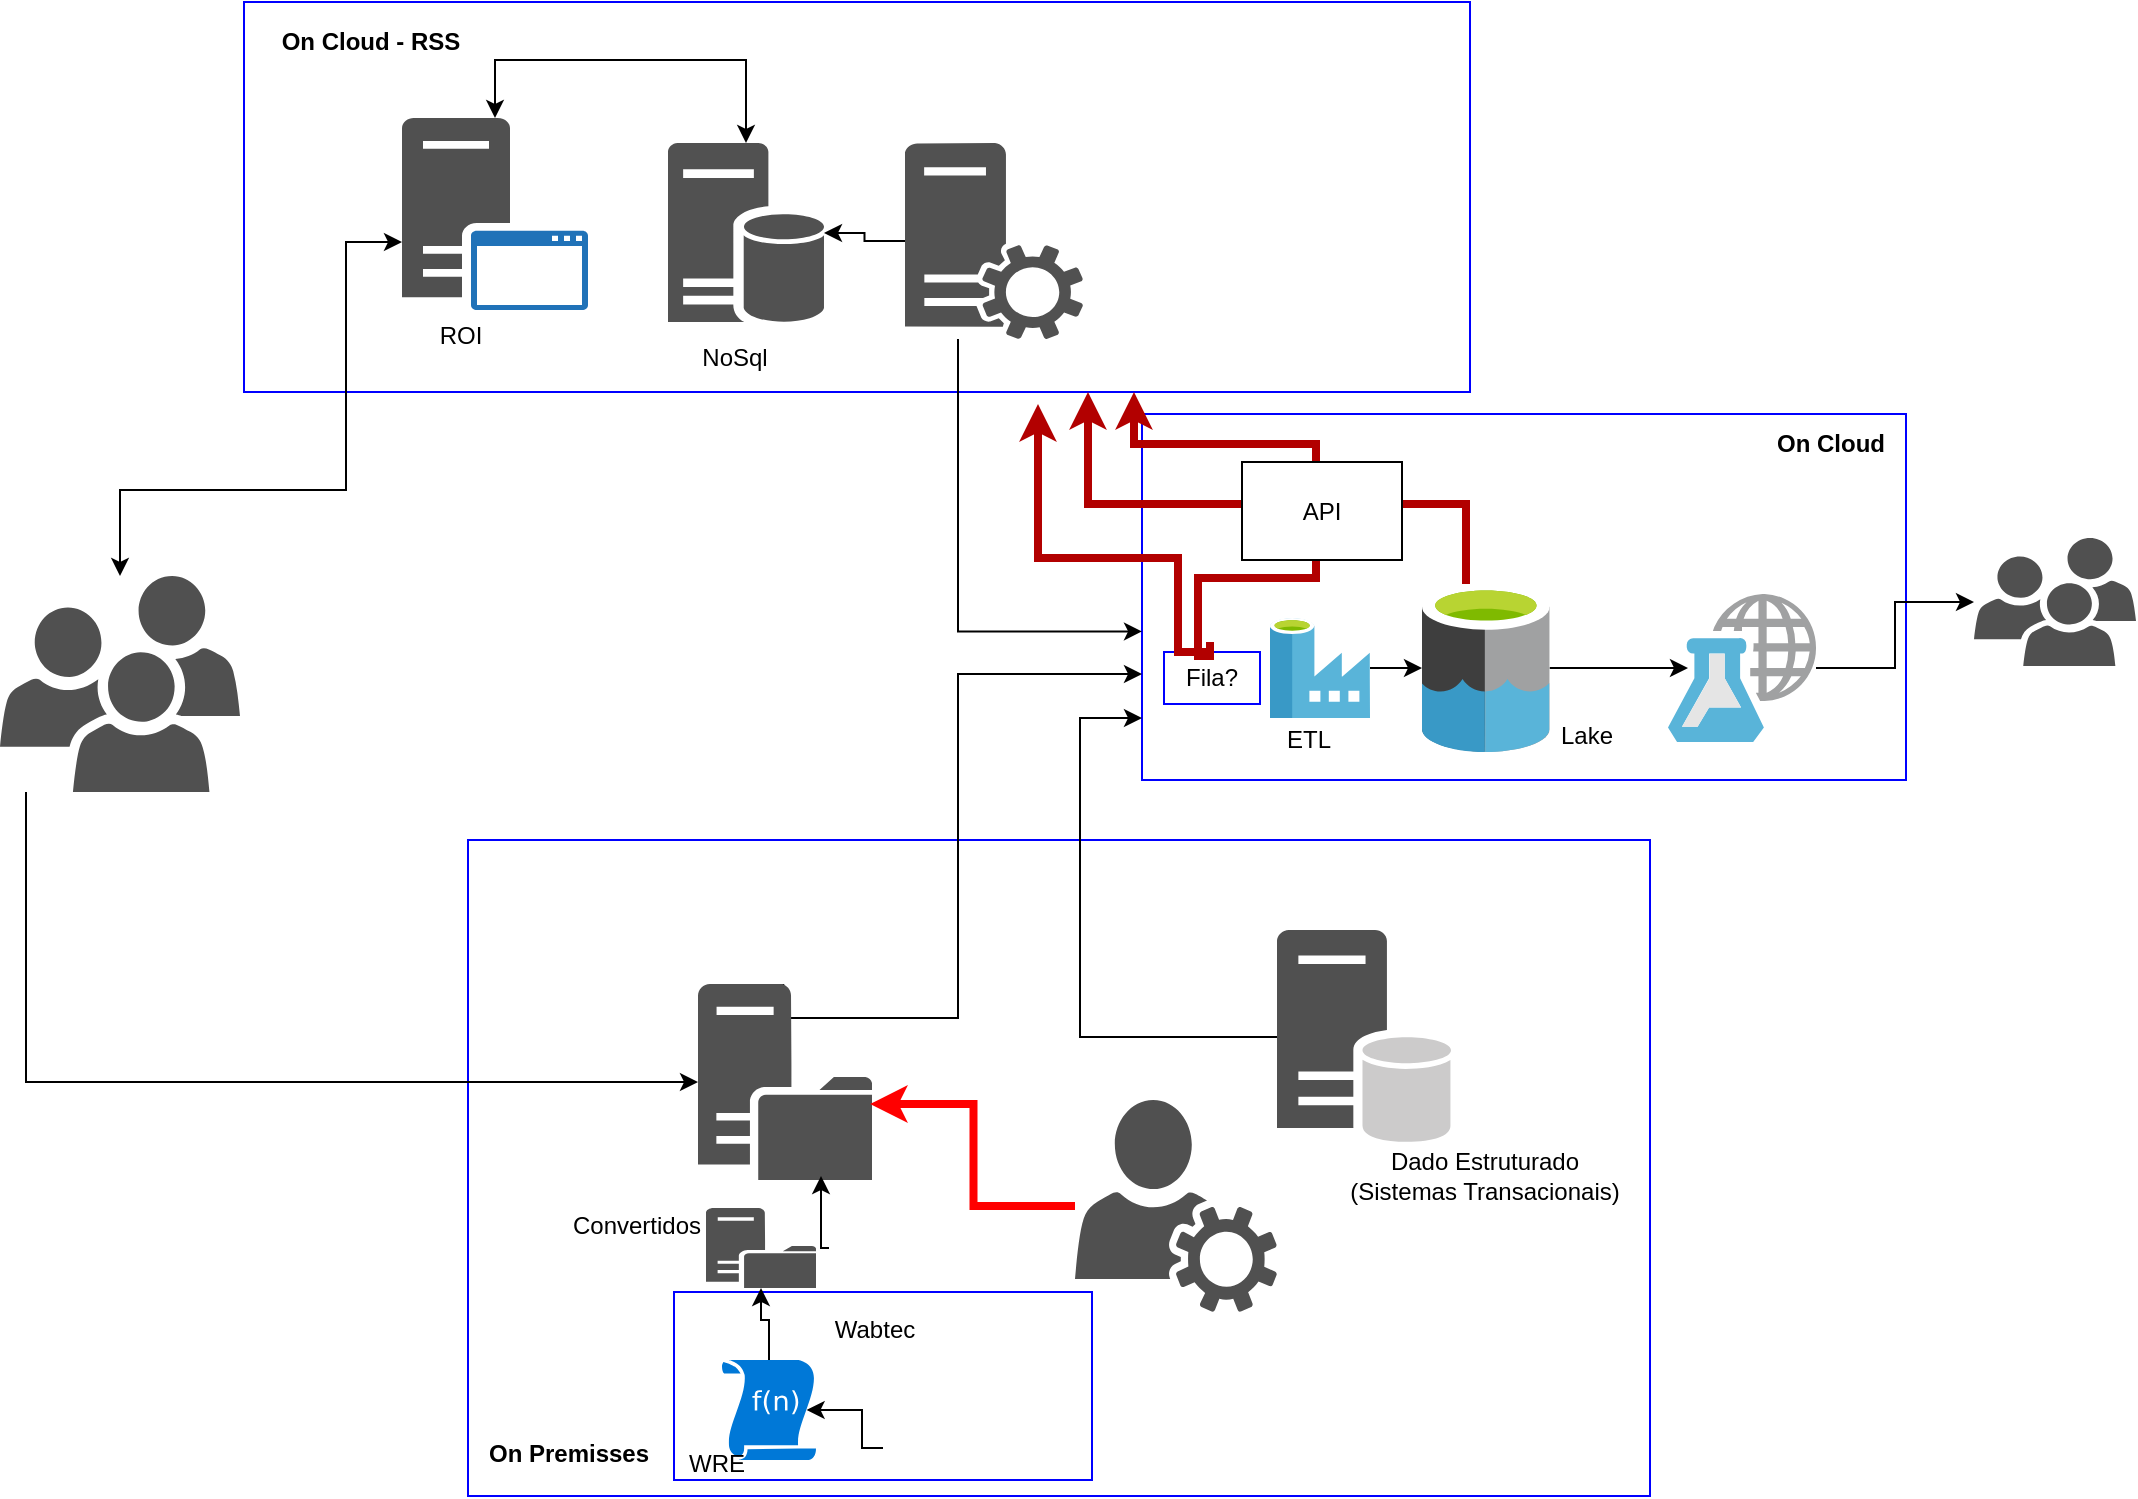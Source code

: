 <mxfile version="13.1.1" type="github">
  <diagram id="WI9T0HZ2pTsCkuznbFz-" name="Page-1">
    <mxGraphModel dx="1108" dy="482" grid="0" gridSize="10" guides="1" tooltips="1" connect="1" arrows="1" fold="1" page="1" pageScale="1" pageWidth="1169" pageHeight="827" math="0" shadow="0">
      <root>
        <mxCell id="0" />
        <mxCell id="1" parent="0" />
        <mxCell id="lpPozyrtMz8kwE89SEvU-1" value="" style="rounded=0;whiteSpace=wrap;html=1;strokeColor=#0000FF;" parent="1" vertex="1">
          <mxGeometry x="310" y="492" width="591" height="328" as="geometry" />
        </mxCell>
        <mxCell id="UZnZhuJugHYH5vLNmMjo-27" value="" style="rounded=0;whiteSpace=wrap;html=1;strokeColor=#0000FF;" vertex="1" parent="1">
          <mxGeometry x="413" y="718" width="209" height="94" as="geometry" />
        </mxCell>
        <mxCell id="lpPozyrtMz8kwE89SEvU-22" value="" style="rounded=0;whiteSpace=wrap;html=1;strokeColor=#0000FF;" parent="1" vertex="1">
          <mxGeometry x="647" y="279" width="382" height="183" as="geometry" />
        </mxCell>
        <mxCell id="lpPozyrtMz8kwE89SEvU-2" value="" style="rounded=0;whiteSpace=wrap;html=1;strokeColor=#0000FF;" parent="1" vertex="1">
          <mxGeometry x="198" y="73" width="613" height="195" as="geometry" />
        </mxCell>
        <mxCell id="lpPozyrtMz8kwE89SEvU-28" style="edgeStyle=orthogonalEdgeStyle;rounded=0;orthogonalLoop=1;jettySize=auto;html=1;fillColor=#e51400;strokeColor=#B20000;strokeWidth=4;" parent="1" source="lpPozyrtMz8kwE89SEvU-31" target="lpPozyrtMz8kwE89SEvU-2" edge="1">
          <mxGeometry relative="1" as="geometry">
            <Array as="points">
              <mxPoint x="809" y="324" />
              <mxPoint x="620" y="324" />
            </Array>
          </mxGeometry>
        </mxCell>
        <mxCell id="UZnZhuJugHYH5vLNmMjo-41" style="edgeStyle=orthogonalEdgeStyle;rounded=0;orthogonalLoop=1;jettySize=auto;html=1;entryX=0;entryY=0.594;entryDx=0;entryDy=0;entryPerimeter=0;startArrow=none;startFill=0;strokeColor=#000000;strokeWidth=1;" edge="1" parent="1" source="n-V2UwCcqzzE48AcmJVq-3" target="lpPozyrtMz8kwE89SEvU-22">
          <mxGeometry relative="1" as="geometry">
            <Array as="points">
              <mxPoint x="555" y="387" />
            </Array>
          </mxGeometry>
        </mxCell>
        <mxCell id="n-V2UwCcqzzE48AcmJVq-3" value="" style="shadow=0;dashed=0;html=1;labelPosition=center;verticalLabelPosition=bottom;verticalAlign=top;align=center;strokeColor=none;shape=mxgraph.mscae.system_center.roles;fillColor=#515151;strokeColor=none;" parent="1" vertex="1">
          <mxGeometry x="528.5" y="143.5" width="89" height="98" as="geometry" />
        </mxCell>
        <mxCell id="n-V2UwCcqzzE48AcmJVq-4" value="" style="shadow=0;dashed=0;html=1;labelPosition=center;verticalLabelPosition=bottom;verticalAlign=top;align=center;shape=mxgraph.mscae.enterprise.database_server;fillColor=#515151;strokeColor=none;" parent="1" vertex="1">
          <mxGeometry x="410" y="143.5" width="78" height="90" as="geometry" />
        </mxCell>
        <mxCell id="n-V2UwCcqzzE48AcmJVq-47" style="edgeStyle=orthogonalEdgeStyle;rounded=0;orthogonalLoop=1;jettySize=auto;html=1;exitX=0.49;exitY=0;exitDx=0;exitDy=0;exitPerimeter=0;" parent="1" source="n-V2UwCcqzzE48AcmJVq-7" target="lpPozyrtMz8kwE89SEvU-22" edge="1">
          <mxGeometry relative="1" as="geometry">
            <mxPoint x="638" y="436" as="targetPoint" />
            <Array as="points">
              <mxPoint x="468" y="581" />
              <mxPoint x="555" y="581" />
              <mxPoint x="555" y="409" />
            </Array>
          </mxGeometry>
        </mxCell>
        <mxCell id="n-V2UwCcqzzE48AcmJVq-7" value="" style="shadow=0;dashed=0;html=1;labelPosition=center;verticalLabelPosition=bottom;verticalAlign=top;align=center;strokeColor=none;shape=mxgraph.mscae.system_center.distribution_point;fillColor=#515151;strokeColor=none;" parent="1" vertex="1">
          <mxGeometry x="425" y="564" width="87" height="98" as="geometry" />
        </mxCell>
        <mxCell id="n-V2UwCcqzzE48AcmJVq-12" style="edgeStyle=orthogonalEdgeStyle;rounded=0;orthogonalLoop=1;jettySize=auto;html=1;entryX=1;entryY=0.5;entryDx=0;entryDy=0;entryPerimeter=0;exitX=0;exitY=0.5;exitDx=0;exitDy=0;exitPerimeter=0;" parent="1" target="n-V2UwCcqzzE48AcmJVq-4" edge="1" source="n-V2UwCcqzzE48AcmJVq-3">
          <mxGeometry relative="1" as="geometry">
            <mxPoint x="613" y="192.941" as="sourcePoint" />
          </mxGeometry>
        </mxCell>
        <mxCell id="UZnZhuJugHYH5vLNmMjo-42" style="edgeStyle=orthogonalEdgeStyle;rounded=0;orthogonalLoop=1;jettySize=auto;html=1;startArrow=none;startFill=0;strokeColor=#000000;strokeWidth=1;" edge="1" parent="1" source="n-V2UwCcqzzE48AcmJVq-9" target="lpPozyrtMz8kwE89SEvU-22">
          <mxGeometry relative="1" as="geometry">
            <Array as="points">
              <mxPoint x="616" y="591" />
              <mxPoint x="616" y="431" />
            </Array>
          </mxGeometry>
        </mxCell>
        <mxCell id="n-V2UwCcqzzE48AcmJVq-9" value="" style="shadow=0;dashed=0;html=1;strokeColor=none;fillColor=#505050;labelPosition=center;verticalLabelPosition=bottom;verticalAlign=top;outlineConnect=0;align=center;shape=mxgraph.office.databases.database_server_ghosted;" parent="1" vertex="1">
          <mxGeometry x="714.5" y="537" width="87" height="107" as="geometry" />
        </mxCell>
        <mxCell id="n-V2UwCcqzzE48AcmJVq-22" value="" style="shape=image;html=1;verticalAlign=top;verticalLabelPosition=bottom;labelBackgroundColor=#ffffff;imageAspect=0;aspect=fixed;image=https://cdn4.iconfinder.com/data/icons/adiante-apps-app-templates-incos-in-grey/128/app_type_public_transport_512px_GREY.png" parent="1" vertex="1">
          <mxGeometry x="508.5" y="728" width="109" height="84.86" as="geometry" />
        </mxCell>
        <mxCell id="lpPozyrtMz8kwE89SEvU-15" style="edgeStyle=orthogonalEdgeStyle;rounded=0;orthogonalLoop=1;jettySize=auto;html=1;startArrow=classic;startFill=1;" parent="1" source="n-V2UwCcqzzE48AcmJVq-33" target="n-V2UwCcqzzE48AcmJVq-4" edge="1">
          <mxGeometry relative="1" as="geometry">
            <Array as="points">
              <mxPoint x="421" y="102" />
              <mxPoint x="729" y="102" />
            </Array>
          </mxGeometry>
        </mxCell>
        <mxCell id="n-V2UwCcqzzE48AcmJVq-33" value="" style="pointerEvents=1;shadow=0;dashed=0;html=1;strokeColor=none;fillColor=#505050;labelPosition=center;verticalLabelPosition=bottom;verticalAlign=top;outlineConnect=0;align=center;shape=mxgraph.office.servers.application_server_blue;" parent="1" vertex="1">
          <mxGeometry x="277" y="131" width="93" height="96" as="geometry" />
        </mxCell>
        <mxCell id="n-V2UwCcqzzE48AcmJVq-60" style="edgeStyle=orthogonalEdgeStyle;rounded=0;orthogonalLoop=1;jettySize=auto;html=1;entryX=0.989;entryY=0.612;entryDx=0;entryDy=0;entryPerimeter=0;strokeWidth=4;strokeColor=#FF0000;" parent="1" source="n-V2UwCcqzzE48AcmJVq-36" edge="1" target="n-V2UwCcqzzE48AcmJVq-7">
          <mxGeometry relative="1" as="geometry">
            <mxPoint x="555" y="564.941" as="targetPoint" />
          </mxGeometry>
        </mxCell>
        <mxCell id="n-V2UwCcqzzE48AcmJVq-36" value="" style="pointerEvents=1;shadow=0;dashed=0;html=1;strokeColor=none;fillColor=#505050;labelPosition=center;verticalLabelPosition=bottom;verticalAlign=top;outlineConnect=0;align=center;shape=mxgraph.office.users.user_services;" parent="1" vertex="1">
          <mxGeometry x="613.5" y="622" width="101" height="106" as="geometry" />
        </mxCell>
        <mxCell id="n-V2UwCcqzzE48AcmJVq-46" style="edgeStyle=orthogonalEdgeStyle;rounded=0;orthogonalLoop=1;jettySize=auto;html=1;startArrow=classic;startFill=1;" parent="1" source="n-V2UwCcqzzE48AcmJVq-45" target="n-V2UwCcqzzE48AcmJVq-33" edge="1">
          <mxGeometry relative="1" as="geometry">
            <Array as="points">
              <mxPoint x="249" y="317" />
              <mxPoint x="249" y="193" />
            </Array>
          </mxGeometry>
        </mxCell>
        <mxCell id="UZnZhuJugHYH5vLNmMjo-1" style="edgeStyle=orthogonalEdgeStyle;rounded=0;orthogonalLoop=1;jettySize=auto;html=1;entryX=0;entryY=0.5;entryDx=0;entryDy=0;entryPerimeter=0;" edge="1" parent="1" source="n-V2UwCcqzzE48AcmJVq-45" target="n-V2UwCcqzzE48AcmJVq-7">
          <mxGeometry relative="1" as="geometry">
            <Array as="points">
              <mxPoint x="89" y="613" />
            </Array>
          </mxGeometry>
        </mxCell>
        <mxCell id="n-V2UwCcqzzE48AcmJVq-45" value="" style="pointerEvents=1;shadow=0;dashed=0;html=1;strokeColor=none;fillColor=#505050;labelPosition=center;verticalLabelPosition=bottom;verticalAlign=top;outlineConnect=0;align=center;shape=mxgraph.office.users.users;" parent="1" vertex="1">
          <mxGeometry x="76" y="360" width="120" height="108" as="geometry" />
        </mxCell>
        <mxCell id="lpPozyrtMz8kwE89SEvU-5" value="On Cloud - RSS" style="text;html=1;resizable=0;autosize=1;align=center;verticalAlign=middle;points=[];fillColor=none;strokeColor=none;rounded=0;fontStyle=1" parent="1" vertex="1">
          <mxGeometry x="211" y="84" width="99" height="18" as="geometry" />
        </mxCell>
        <mxCell id="lpPozyrtMz8kwE89SEvU-29" value="On Cloud" style="text;html=1;resizable=0;autosize=1;align=center;verticalAlign=middle;points=[];fillColor=none;strokeColor=none;rounded=0;fontStyle=1" parent="1" vertex="1">
          <mxGeometry x="959" y="285" width="64" height="18" as="geometry" />
        </mxCell>
        <mxCell id="lpPozyrtMz8kwE89SEvU-36" style="edgeStyle=orthogonalEdgeStyle;rounded=0;orthogonalLoop=1;jettySize=auto;html=1;" parent="1" source="lpPozyrtMz8kwE89SEvU-31" edge="1">
          <mxGeometry relative="1" as="geometry">
            <mxPoint x="920" y="406" as="targetPoint" />
          </mxGeometry>
        </mxCell>
        <mxCell id="lpPozyrtMz8kwE89SEvU-31" value="" style="aspect=fixed;html=1;points=[];align=center;image;fontSize=12;image=img/lib/mscae/Data_Lake.svg;" parent="1" vertex="1">
          <mxGeometry x="787" y="364" width="63.84" height="84" as="geometry" />
        </mxCell>
        <mxCell id="lpPozyrtMz8kwE89SEvU-33" style="edgeStyle=orthogonalEdgeStyle;rounded=0;orthogonalLoop=1;jettySize=auto;html=1;" parent="1" source="lpPozyrtMz8kwE89SEvU-32" target="lpPozyrtMz8kwE89SEvU-31" edge="1">
          <mxGeometry relative="1" as="geometry" />
        </mxCell>
        <mxCell id="lpPozyrtMz8kwE89SEvU-32" value="" style="aspect=fixed;html=1;points=[];align=center;image;fontSize=12;image=img/lib/mscae/Data_Factory.svg;" parent="1" vertex="1">
          <mxGeometry x="711" y="381" width="50" height="50" as="geometry" />
        </mxCell>
        <mxCell id="UZnZhuJugHYH5vLNmMjo-3" style="edgeStyle=orthogonalEdgeStyle;rounded=0;orthogonalLoop=1;jettySize=auto;html=1;" edge="1" parent="1" source="lpPozyrtMz8kwE89SEvU-35" target="UZnZhuJugHYH5vLNmMjo-2">
          <mxGeometry relative="1" as="geometry" />
        </mxCell>
        <mxCell id="lpPozyrtMz8kwE89SEvU-35" value="" style="aspect=fixed;html=1;points=[];align=center;image;fontSize=12;image=img/lib/mscae/Machine_Learning_Studio_Web_Services.svg;" parent="1" vertex="1">
          <mxGeometry x="910" y="369" width="74" height="74" as="geometry" />
        </mxCell>
        <mxCell id="UZnZhuJugHYH5vLNmMjo-2" value="" style="pointerEvents=1;shadow=0;dashed=0;html=1;strokeColor=none;fillColor=#505050;labelPosition=center;verticalLabelPosition=bottom;verticalAlign=top;outlineConnect=0;align=center;shape=mxgraph.office.users.users;" vertex="1" parent="1">
          <mxGeometry x="1063" y="341" width="81" height="64" as="geometry" />
        </mxCell>
        <mxCell id="UZnZhuJugHYH5vLNmMjo-8" value="NoSql" style="text;html=1;resizable=0;autosize=1;align=center;verticalAlign=middle;points=[];fillColor=none;strokeColor=none;rounded=0;" vertex="1" parent="1">
          <mxGeometry x="421" y="241.5" width="43" height="18" as="geometry" />
        </mxCell>
        <mxCell id="UZnZhuJugHYH5vLNmMjo-9" value="On Premisses" style="text;html=1;resizable=0;autosize=1;align=center;verticalAlign=middle;points=[];fillColor=none;strokeColor=none;rounded=0;fontStyle=1" vertex="1" parent="1">
          <mxGeometry x="315" y="790" width="90" height="18" as="geometry" />
        </mxCell>
        <mxCell id="UZnZhuJugHYH5vLNmMjo-10" value="ROI" style="text;html=1;resizable=0;autosize=1;align=center;verticalAlign=middle;points=[];fillColor=none;strokeColor=none;rounded=0;" vertex="1" parent="1">
          <mxGeometry x="290" y="231" width="31" height="18" as="geometry" />
        </mxCell>
        <mxCell id="UZnZhuJugHYH5vLNmMjo-14" value="ETL" style="text;html=1;resizable=0;autosize=1;align=center;verticalAlign=middle;points=[];fillColor=none;strokeColor=none;rounded=0;" vertex="1" parent="1">
          <mxGeometry x="714" y="433" width="32" height="18" as="geometry" />
        </mxCell>
        <mxCell id="UZnZhuJugHYH5vLNmMjo-29" style="edgeStyle=orthogonalEdgeStyle;rounded=0;orthogonalLoop=1;jettySize=auto;html=1;startArrow=none;startFill=0;strokeColor=#000000;strokeWidth=1;" edge="1" parent="1" source="UZnZhuJugHYH5vLNmMjo-16" target="UZnZhuJugHYH5vLNmMjo-30">
          <mxGeometry relative="1" as="geometry" />
        </mxCell>
        <mxCell id="UZnZhuJugHYH5vLNmMjo-16" value="" style="aspect=fixed;pointerEvents=1;shadow=0;dashed=0;html=1;strokeColor=none;labelPosition=center;verticalLabelPosition=bottom;verticalAlign=top;align=center;shape=mxgraph.mscae.enterprise.udf_function;fillColor=#0078D7;" vertex="1" parent="1">
          <mxGeometry x="437" y="752" width="47" height="50" as="geometry" />
        </mxCell>
        <mxCell id="UZnZhuJugHYH5vLNmMjo-17" value="WRE" style="text;html=1;resizable=0;autosize=1;align=center;verticalAlign=middle;points=[];fillColor=none;strokeColor=none;rounded=0;" vertex="1" parent="1">
          <mxGeometry x="415" y="795" width="38" height="18" as="geometry" />
        </mxCell>
        <mxCell id="UZnZhuJugHYH5vLNmMjo-22" value="Wabtec" style="text;html=1;resizable=0;autosize=1;align=center;verticalAlign=middle;points=[];fillColor=none;strokeColor=none;rounded=0;" vertex="1" parent="1">
          <mxGeometry x="488" y="728" width="50" height="18" as="geometry" />
        </mxCell>
        <mxCell id="UZnZhuJugHYH5vLNmMjo-28" style="edgeStyle=orthogonalEdgeStyle;rounded=0;orthogonalLoop=1;jettySize=auto;html=1;entryX=0.9;entryY=0.5;entryDx=0;entryDy=0;entryPerimeter=0;" edge="1" parent="1" target="UZnZhuJugHYH5vLNmMjo-16">
          <mxGeometry relative="1" as="geometry">
            <mxPoint x="517.5" y="796" as="sourcePoint" />
            <mxPoint x="485" y="759" as="targetPoint" />
            <Array as="points">
              <mxPoint x="507" y="796" />
              <mxPoint x="507" y="777" />
            </Array>
          </mxGeometry>
        </mxCell>
        <mxCell id="UZnZhuJugHYH5vLNmMjo-30" value="" style="shadow=0;dashed=0;html=1;labelPosition=center;verticalLabelPosition=bottom;verticalAlign=top;align=center;strokeColor=none;shape=mxgraph.mscae.system_center.distribution_point;fillColor=#515151;strokeColor=none;" vertex="1" parent="1">
          <mxGeometry x="429" y="676" width="55" height="40" as="geometry" />
        </mxCell>
        <mxCell id="UZnZhuJugHYH5vLNmMjo-33" value="Convertidos" style="text;html=1;resizable=0;autosize=1;align=center;verticalAlign=middle;points=[];fillColor=none;strokeColor=none;rounded=0;" vertex="1" parent="1">
          <mxGeometry x="357" y="676" width="74" height="18" as="geometry" />
        </mxCell>
        <mxCell id="UZnZhuJugHYH5vLNmMjo-36" style="edgeStyle=orthogonalEdgeStyle;rounded=0;orthogonalLoop=1;jettySize=auto;html=1;startArrow=none;startFill=0;strokeColor=#000000;strokeWidth=1;" edge="1" parent="1">
          <mxGeometry relative="1" as="geometry">
            <mxPoint x="490.5" y="696" as="sourcePoint" />
            <mxPoint x="486.5" y="660" as="targetPoint" />
          </mxGeometry>
        </mxCell>
        <mxCell id="UZnZhuJugHYH5vLNmMjo-43" value="Dado Estruturado&lt;br&gt;(Sistemas Transacionais)" style="text;html=1;resizable=0;autosize=1;align=center;verticalAlign=middle;points=[];fillColor=none;strokeColor=none;rounded=0;" vertex="1" parent="1">
          <mxGeometry x="745" y="644" width="145" height="32" as="geometry" />
        </mxCell>
        <mxCell id="UZnZhuJugHYH5vLNmMjo-44" value="Lake" style="text;html=1;resizable=0;autosize=1;align=center;verticalAlign=middle;points=[];fillColor=none;strokeColor=none;rounded=0;" vertex="1" parent="1">
          <mxGeometry x="850.84" y="431" width="36" height="18" as="geometry" />
        </mxCell>
        <mxCell id="UZnZhuJugHYH5vLNmMjo-45" value="Fila?" style="rounded=0;whiteSpace=wrap;html=1;strokeColor=#0000FF;" vertex="1" parent="1">
          <mxGeometry x="658" y="398" width="48" height="26" as="geometry" />
        </mxCell>
        <mxCell id="UZnZhuJugHYH5vLNmMjo-48" style="edgeStyle=orthogonalEdgeStyle;rounded=0;orthogonalLoop=1;jettySize=auto;html=1;fillColor=#e51400;strokeColor=#B20000;strokeWidth=4;exitX=0.5;exitY=0;exitDx=0;exitDy=0;" edge="1" parent="1" source="UZnZhuJugHYH5vLNmMjo-45">
          <mxGeometry relative="1" as="geometry">
            <Array as="points">
              <mxPoint x="665" y="398" />
              <mxPoint x="665" y="351" />
              <mxPoint x="595" y="351" />
              <mxPoint x="595" y="274" />
            </Array>
            <mxPoint x="818.9" y="374" as="sourcePoint" />
            <mxPoint x="595" y="274" as="targetPoint" />
          </mxGeometry>
        </mxCell>
        <mxCell id="UZnZhuJugHYH5vLNmMjo-49" style="edgeStyle=orthogonalEdgeStyle;rounded=0;orthogonalLoop=1;jettySize=auto;html=1;fillColor=#e51400;strokeColor=#B20000;strokeWidth=4;" edge="1" parent="1" target="lpPozyrtMz8kwE89SEvU-2">
          <mxGeometry relative="1" as="geometry">
            <Array as="points">
              <mxPoint x="681" y="400" />
              <mxPoint x="675" y="400" />
              <mxPoint x="675" y="361" />
              <mxPoint x="734" y="361" />
              <mxPoint x="734" y="294" />
              <mxPoint x="643" y="294" />
            </Array>
            <mxPoint x="681" y="393" as="sourcePoint" />
            <mxPoint x="618" y="284" as="targetPoint" />
          </mxGeometry>
        </mxCell>
        <mxCell id="lpPozyrtMz8kwE89SEvU-37" value="API" style="rounded=0;whiteSpace=wrap;html=1;" parent="1" vertex="1">
          <mxGeometry x="697" y="303" width="80" height="49" as="geometry" />
        </mxCell>
      </root>
    </mxGraphModel>
  </diagram>
</mxfile>
